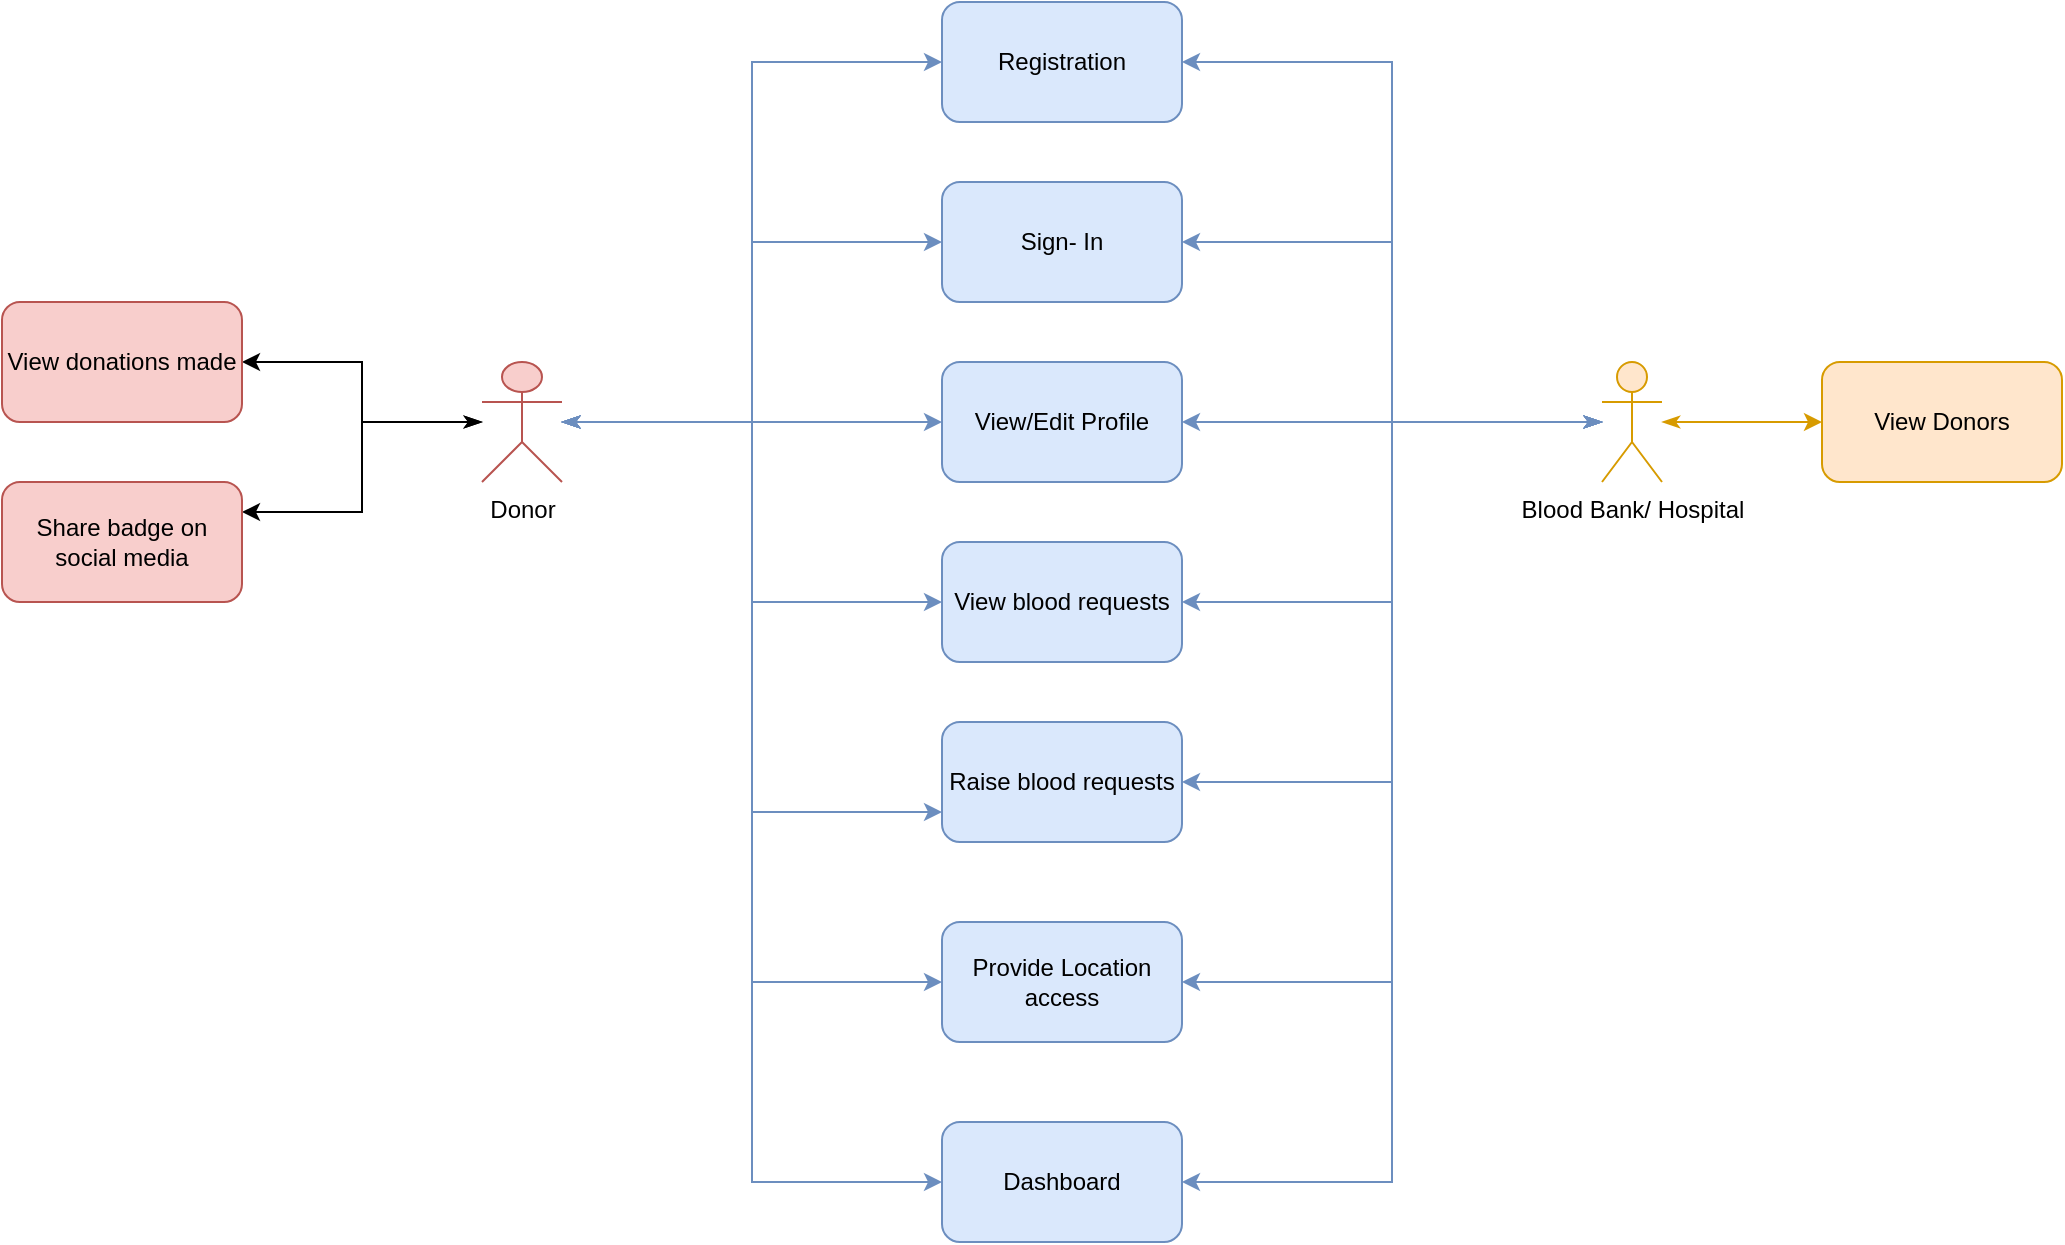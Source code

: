 <mxfile version="15.3.0" type="github">
  <diagram id="H9jr5q-oUJOHCsXSoK6-" name="Page-1">
    <mxGraphModel dx="1773" dy="614" grid="1" gridSize="10" guides="1" tooltips="1" connect="1" arrows="1" fold="1" page="1" pageScale="1" pageWidth="827" pageHeight="1169" math="0" shadow="0">
      <root>
        <mxCell id="0" />
        <mxCell id="1" parent="0" />
        <mxCell id="574BYKVze9-LZOjJRwtG-9" style="edgeStyle=orthogonalEdgeStyle;rounded=0;orthogonalLoop=1;jettySize=auto;html=1;entryX=0;entryY=0.5;entryDx=0;entryDy=0;startArrow=classicThin;startFill=1;fillColor=#dae8fc;strokeColor=#6c8ebf;" edge="1" parent="1" source="574BYKVze9-LZOjJRwtG-1" target="574BYKVze9-LZOjJRwtG-8">
          <mxGeometry relative="1" as="geometry" />
        </mxCell>
        <mxCell id="574BYKVze9-LZOjJRwtG-12" style="edgeStyle=orthogonalEdgeStyle;rounded=0;orthogonalLoop=1;jettySize=auto;html=1;entryX=0;entryY=0.5;entryDx=0;entryDy=0;startArrow=classicThin;startFill=1;fillColor=#dae8fc;strokeColor=#6c8ebf;" edge="1" parent="1" source="574BYKVze9-LZOjJRwtG-1" target="574BYKVze9-LZOjJRwtG-7">
          <mxGeometry relative="1" as="geometry" />
        </mxCell>
        <mxCell id="574BYKVze9-LZOjJRwtG-16" style="edgeStyle=orthogonalEdgeStyle;rounded=0;orthogonalLoop=1;jettySize=auto;html=1;entryX=0;entryY=0.5;entryDx=0;entryDy=0;startArrow=classicThin;startFill=1;fillColor=#dae8fc;strokeColor=#6c8ebf;" edge="1" parent="1" source="574BYKVze9-LZOjJRwtG-1" target="574BYKVze9-LZOjJRwtG-15">
          <mxGeometry relative="1" as="geometry" />
        </mxCell>
        <mxCell id="574BYKVze9-LZOjJRwtG-19" style="edgeStyle=orthogonalEdgeStyle;rounded=0;orthogonalLoop=1;jettySize=auto;html=1;entryX=0;entryY=0.5;entryDx=0;entryDy=0;startArrow=classicThin;startFill=1;fillColor=#dae8fc;strokeColor=#6c8ebf;" edge="1" parent="1" source="574BYKVze9-LZOjJRwtG-1" target="574BYKVze9-LZOjJRwtG-18">
          <mxGeometry relative="1" as="geometry" />
        </mxCell>
        <mxCell id="574BYKVze9-LZOjJRwtG-22" style="edgeStyle=orthogonalEdgeStyle;rounded=0;orthogonalLoop=1;jettySize=auto;html=1;entryX=0;entryY=0.75;entryDx=0;entryDy=0;startArrow=classicThin;startFill=1;fillColor=#dae8fc;strokeColor=#6c8ebf;" edge="1" parent="1" source="574BYKVze9-LZOjJRwtG-1" target="574BYKVze9-LZOjJRwtG-21">
          <mxGeometry relative="1" as="geometry" />
        </mxCell>
        <mxCell id="574BYKVze9-LZOjJRwtG-25" style="edgeStyle=orthogonalEdgeStyle;rounded=0;orthogonalLoop=1;jettySize=auto;html=1;entryX=0;entryY=0.5;entryDx=0;entryDy=0;startArrow=classicThin;startFill=1;fillColor=#dae8fc;strokeColor=#6c8ebf;" edge="1" parent="1" source="574BYKVze9-LZOjJRwtG-1" target="574BYKVze9-LZOjJRwtG-24">
          <mxGeometry relative="1" as="geometry" />
        </mxCell>
        <mxCell id="574BYKVze9-LZOjJRwtG-29" style="edgeStyle=orthogonalEdgeStyle;rounded=0;orthogonalLoop=1;jettySize=auto;html=1;entryX=0;entryY=0.5;entryDx=0;entryDy=0;startArrow=classicThin;startFill=1;fillColor=#dae8fc;strokeColor=#6c8ebf;" edge="1" parent="1" source="574BYKVze9-LZOjJRwtG-1" target="574BYKVze9-LZOjJRwtG-28">
          <mxGeometry relative="1" as="geometry" />
        </mxCell>
        <mxCell id="574BYKVze9-LZOjJRwtG-34" style="edgeStyle=orthogonalEdgeStyle;rounded=0;orthogonalLoop=1;jettySize=auto;html=1;entryX=1;entryY=0.5;entryDx=0;entryDy=0;startArrow=classicThin;startFill=1;" edge="1" parent="1" source="574BYKVze9-LZOjJRwtG-1" target="574BYKVze9-LZOjJRwtG-32">
          <mxGeometry relative="1" as="geometry" />
        </mxCell>
        <mxCell id="574BYKVze9-LZOjJRwtG-35" style="edgeStyle=orthogonalEdgeStyle;rounded=0;orthogonalLoop=1;jettySize=auto;html=1;entryX=1;entryY=0.25;entryDx=0;entryDy=0;startArrow=classicThin;startFill=1;" edge="1" parent="1" source="574BYKVze9-LZOjJRwtG-1" target="574BYKVze9-LZOjJRwtG-33">
          <mxGeometry relative="1" as="geometry" />
        </mxCell>
        <mxCell id="574BYKVze9-LZOjJRwtG-1" value="Donor" style="shape=umlActor;verticalLabelPosition=bottom;verticalAlign=top;html=1;outlineConnect=0;fillColor=#f8cecc;strokeColor=#b85450;" vertex="1" parent="1">
          <mxGeometry x="200" y="260" width="40" height="60" as="geometry" />
        </mxCell>
        <mxCell id="574BYKVze9-LZOjJRwtG-13" style="edgeStyle=orthogonalEdgeStyle;rounded=0;orthogonalLoop=1;jettySize=auto;html=1;entryX=1;entryY=0.5;entryDx=0;entryDy=0;startArrow=classicThin;startFill=1;fillColor=#dae8fc;strokeColor=#6c8ebf;" edge="1" parent="1" source="574BYKVze9-LZOjJRwtG-2" target="574BYKVze9-LZOjJRwtG-7">
          <mxGeometry relative="1" as="geometry" />
        </mxCell>
        <mxCell id="574BYKVze9-LZOjJRwtG-14" style="edgeStyle=orthogonalEdgeStyle;rounded=0;orthogonalLoop=1;jettySize=auto;html=1;entryX=1;entryY=0.5;entryDx=0;entryDy=0;startArrow=classicThin;startFill=1;fillColor=#dae8fc;strokeColor=#6c8ebf;" edge="1" parent="1" source="574BYKVze9-LZOjJRwtG-2" target="574BYKVze9-LZOjJRwtG-8">
          <mxGeometry relative="1" as="geometry" />
        </mxCell>
        <mxCell id="574BYKVze9-LZOjJRwtG-17" style="edgeStyle=orthogonalEdgeStyle;rounded=0;orthogonalLoop=1;jettySize=auto;html=1;entryX=1;entryY=0.5;entryDx=0;entryDy=0;startArrow=classicThin;startFill=1;fillColor=#dae8fc;strokeColor=#6c8ebf;" edge="1" parent="1" source="574BYKVze9-LZOjJRwtG-2" target="574BYKVze9-LZOjJRwtG-15">
          <mxGeometry relative="1" as="geometry" />
        </mxCell>
        <mxCell id="574BYKVze9-LZOjJRwtG-20" style="edgeStyle=orthogonalEdgeStyle;rounded=0;orthogonalLoop=1;jettySize=auto;html=1;entryX=1;entryY=0.5;entryDx=0;entryDy=0;startArrow=classicThin;startFill=1;fillColor=#dae8fc;strokeColor=#6c8ebf;" edge="1" parent="1" source="574BYKVze9-LZOjJRwtG-2" target="574BYKVze9-LZOjJRwtG-18">
          <mxGeometry relative="1" as="geometry" />
        </mxCell>
        <mxCell id="574BYKVze9-LZOjJRwtG-23" style="edgeStyle=orthogonalEdgeStyle;rounded=0;orthogonalLoop=1;jettySize=auto;html=1;entryX=1;entryY=0.5;entryDx=0;entryDy=0;startArrow=classicThin;startFill=1;fillColor=#dae8fc;strokeColor=#6c8ebf;" edge="1" parent="1" source="574BYKVze9-LZOjJRwtG-2" target="574BYKVze9-LZOjJRwtG-21">
          <mxGeometry relative="1" as="geometry" />
        </mxCell>
        <mxCell id="574BYKVze9-LZOjJRwtG-26" style="edgeStyle=orthogonalEdgeStyle;rounded=0;orthogonalLoop=1;jettySize=auto;html=1;entryX=1;entryY=0.5;entryDx=0;entryDy=0;startArrow=classicThin;startFill=1;fillColor=#dae8fc;strokeColor=#6c8ebf;" edge="1" parent="1" source="574BYKVze9-LZOjJRwtG-2" target="574BYKVze9-LZOjJRwtG-24">
          <mxGeometry relative="1" as="geometry" />
        </mxCell>
        <mxCell id="574BYKVze9-LZOjJRwtG-30" style="edgeStyle=orthogonalEdgeStyle;rounded=0;orthogonalLoop=1;jettySize=auto;html=1;entryX=1;entryY=0.5;entryDx=0;entryDy=0;startArrow=classicThin;startFill=1;fillColor=#dae8fc;strokeColor=#6c8ebf;" edge="1" parent="1" source="574BYKVze9-LZOjJRwtG-2" target="574BYKVze9-LZOjJRwtG-28">
          <mxGeometry relative="1" as="geometry" />
        </mxCell>
        <mxCell id="574BYKVze9-LZOjJRwtG-37" style="edgeStyle=orthogonalEdgeStyle;rounded=0;orthogonalLoop=1;jettySize=auto;html=1;entryX=0;entryY=0.5;entryDx=0;entryDy=0;startArrow=classicThin;startFill=1;fillColor=#ffe6cc;strokeColor=#d79b00;" edge="1" parent="1" source="574BYKVze9-LZOjJRwtG-2" target="574BYKVze9-LZOjJRwtG-36">
          <mxGeometry relative="1" as="geometry" />
        </mxCell>
        <mxCell id="574BYKVze9-LZOjJRwtG-2" value="Blood Bank/ Hospital" style="shape=umlActor;verticalLabelPosition=bottom;verticalAlign=top;html=1;outlineConnect=0;fillColor=#ffe6cc;strokeColor=#d79b00;" vertex="1" parent="1">
          <mxGeometry x="760" y="260" width="30" height="60" as="geometry" />
        </mxCell>
        <mxCell id="574BYKVze9-LZOjJRwtG-7" value="Sign- In" style="rounded=1;whiteSpace=wrap;html=1;fillColor=#dae8fc;strokeColor=#6c8ebf;" vertex="1" parent="1">
          <mxGeometry x="430" y="170" width="120" height="60" as="geometry" />
        </mxCell>
        <mxCell id="574BYKVze9-LZOjJRwtG-8" value="Registration" style="rounded=1;whiteSpace=wrap;html=1;fillColor=#dae8fc;strokeColor=#6c8ebf;" vertex="1" parent="1">
          <mxGeometry x="430" y="80" width="120" height="60" as="geometry" />
        </mxCell>
        <mxCell id="574BYKVze9-LZOjJRwtG-15" value="View/Edit Profile" style="rounded=1;whiteSpace=wrap;html=1;fillColor=#dae8fc;strokeColor=#6c8ebf;" vertex="1" parent="1">
          <mxGeometry x="430" y="260" width="120" height="60" as="geometry" />
        </mxCell>
        <mxCell id="574BYKVze9-LZOjJRwtG-18" value="View blood requests" style="rounded=1;whiteSpace=wrap;html=1;fillColor=#dae8fc;strokeColor=#6c8ebf;" vertex="1" parent="1">
          <mxGeometry x="430" y="350" width="120" height="60" as="geometry" />
        </mxCell>
        <mxCell id="574BYKVze9-LZOjJRwtG-21" value="Raise blood requests" style="rounded=1;whiteSpace=wrap;html=1;fillColor=#dae8fc;strokeColor=#6c8ebf;" vertex="1" parent="1">
          <mxGeometry x="430" y="440" width="120" height="60" as="geometry" />
        </mxCell>
        <mxCell id="574BYKVze9-LZOjJRwtG-24" value="Provide Location access" style="rounded=1;whiteSpace=wrap;html=1;fillColor=#dae8fc;strokeColor=#6c8ebf;" vertex="1" parent="1">
          <mxGeometry x="430" y="540" width="120" height="60" as="geometry" />
        </mxCell>
        <mxCell id="574BYKVze9-LZOjJRwtG-28" value="Dashboard" style="rounded=1;whiteSpace=wrap;html=1;fillColor=#dae8fc;strokeColor=#6c8ebf;" vertex="1" parent="1">
          <mxGeometry x="430" y="640" width="120" height="60" as="geometry" />
        </mxCell>
        <mxCell id="574BYKVze9-LZOjJRwtG-32" value="View donations made" style="rounded=1;whiteSpace=wrap;html=1;fillColor=#f8cecc;strokeColor=#b85450;" vertex="1" parent="1">
          <mxGeometry x="-40" y="230" width="120" height="60" as="geometry" />
        </mxCell>
        <mxCell id="574BYKVze9-LZOjJRwtG-33" value="Share badge on social media" style="rounded=1;whiteSpace=wrap;html=1;fillColor=#f8cecc;strokeColor=#b85450;" vertex="1" parent="1">
          <mxGeometry x="-40" y="320" width="120" height="60" as="geometry" />
        </mxCell>
        <mxCell id="574BYKVze9-LZOjJRwtG-36" value="View Donors" style="rounded=1;whiteSpace=wrap;html=1;fillColor=#ffe6cc;strokeColor=#d79b00;" vertex="1" parent="1">
          <mxGeometry x="870" y="260" width="120" height="60" as="geometry" />
        </mxCell>
      </root>
    </mxGraphModel>
  </diagram>
</mxfile>
